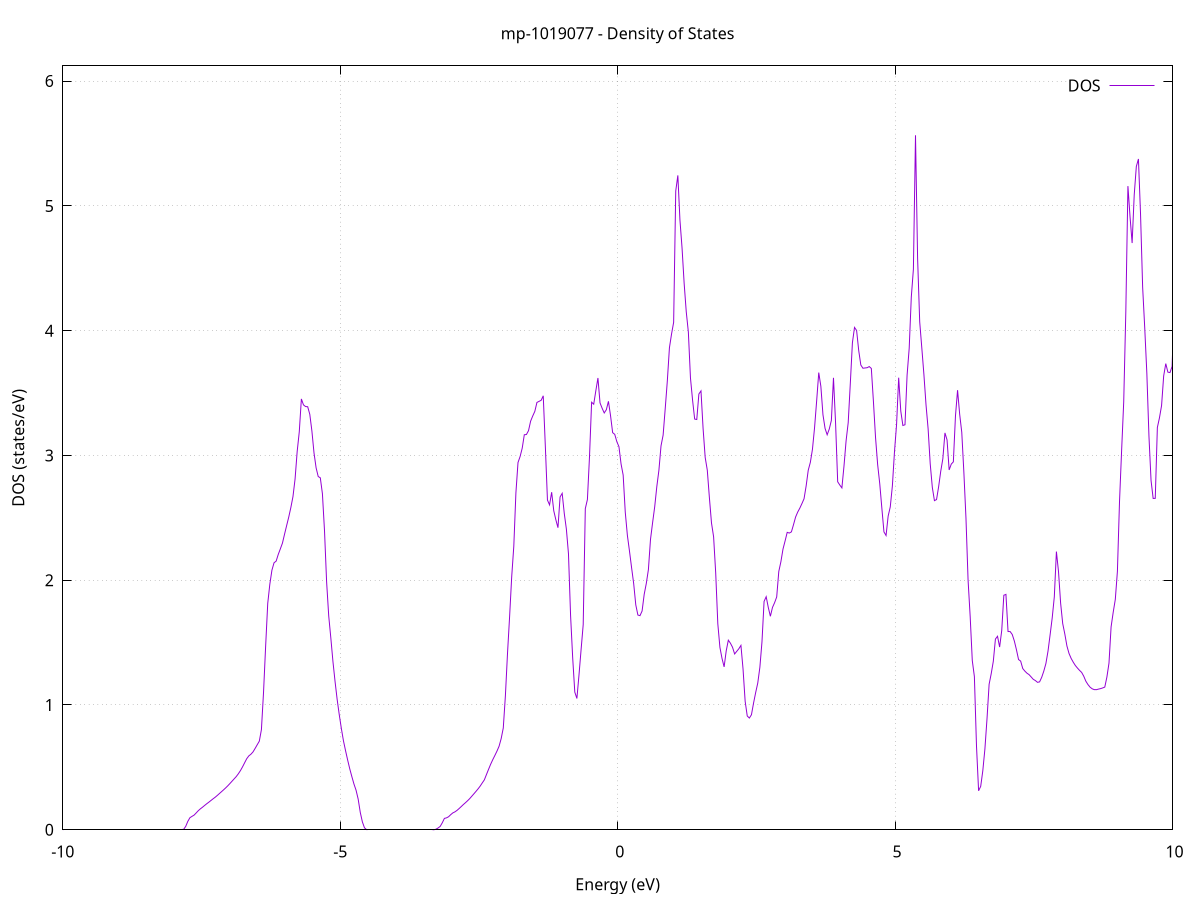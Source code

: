 set title 'mp-1019077 - Density of States'
set xlabel 'Energy (eV)'
set ylabel 'DOS (states/eV)'
set grid
set xrange [-10:10]
set yrange [0:6.122]
set xzeroaxis lt -1
set terminal png size 800,600
set output 'mp-1019077_dos_gnuplot.png'
plot '-' using 1:2 with lines title 'DOS'
-39.094000 0.000000
-39.056100 0.000000
-39.018200 0.000000
-38.980300 0.000000
-38.942400 0.000000
-38.904500 0.000000
-38.866600 0.000000
-38.828700 0.000000
-38.790800 0.000000
-38.752900 0.000000
-38.715000 0.000000
-38.677100 0.000000
-38.639200 0.000000
-38.601300 0.000000
-38.563400 0.000000
-38.525500 0.000000
-38.487500 0.000000
-38.449600 0.000000
-38.411700 0.000000
-38.373800 0.000000
-38.335900 0.000000
-38.298000 0.000000
-38.260100 0.000000
-38.222200 0.000000
-38.184300 0.000000
-38.146400 0.000000
-38.108500 0.000000
-38.070600 0.000000
-38.032700 0.000000
-37.994800 0.000000
-37.956900 0.000000
-37.919000 0.000000
-37.881100 0.000000
-37.843200 0.000000
-37.805300 0.000000
-37.767400 0.000000
-37.729500 0.000000
-37.691500 0.000000
-37.653600 0.000000
-37.615700 0.000000
-37.577800 0.000000
-37.539900 0.000000
-37.502000 0.000000
-37.464100 0.000000
-37.426200 0.000000
-37.388300 0.000000
-37.350400 0.000000
-37.312500 0.000000
-37.274600 0.000000
-37.236700 0.000000
-37.198800 0.000000
-37.160900 0.000000
-37.123000 0.000000
-37.085100 0.000000
-37.047200 0.000000
-37.009300 0.000000
-36.971400 0.000000
-36.933500 0.000000
-36.895500 0.000000
-36.857600 0.000000
-36.819700 0.000000
-36.781800 0.000000
-36.743900 0.000000
-36.706000 0.000000
-36.668100 0.000000
-36.630200 0.000000
-36.592300 0.000000
-36.554400 0.000000
-36.516500 0.000000
-36.478600 0.000000
-36.440700 0.000000
-36.402800 0.000000
-36.364900 0.000000
-36.327000 0.000000
-36.289100 0.000000
-36.251200 0.000000
-36.213300 0.000000
-36.175400 0.000000
-36.137500 0.000000
-36.099500 0.000000
-36.061600 0.000000
-36.023700 0.000000
-35.985800 0.000000
-35.947900 0.000000
-35.910000 0.000000
-35.872100 0.000000
-35.834200 0.000000
-35.796300 0.000000
-35.758400 0.000000
-35.720500 0.000000
-35.682600 0.000000
-35.644700 8.042700
-35.606800 29.827000
-35.568900 33.340700
-35.531000 3.746900
-35.493100 3.294200
-35.455200 2.877600
-35.417300 2.809200
-35.379400 2.739900
-35.341500 2.704600
-35.303600 2.756300
-35.265600 2.950700
-35.227700 2.951100
-35.189800 3.920100
-35.151900 13.705300
-35.114000 11.140100
-35.076100 11.642200
-35.038200 21.597300
-35.000300 23.753800
-34.962400 26.403700
-34.924500 123.213200
-34.886600 21.462200
-34.848700 0.000000
-34.810800 0.000000
-34.772900 0.000000
-34.735000 0.000000
-34.697100 0.000000
-34.659200 0.000000
-34.621300 0.000000
-34.583400 0.000000
-34.545500 0.000000
-34.507600 0.000000
-34.469600 0.000000
-34.431700 0.000000
-34.393800 0.000000
-34.355900 0.000000
-34.318000 0.000000
-34.280100 0.000000
-34.242200 0.000000
-34.204300 0.000000
-34.166400 0.000000
-34.128500 0.000000
-34.090600 0.000000
-34.052700 0.000000
-34.014800 0.000000
-33.976900 0.000000
-33.939000 0.000000
-33.901100 0.000000
-33.863200 0.000000
-33.825300 0.000000
-33.787400 0.000000
-33.749500 0.000000
-33.711600 0.000000
-33.673600 0.000000
-33.635700 0.000000
-33.597800 0.000000
-33.559900 0.000000
-33.522000 0.000000
-33.484100 0.000000
-33.446200 0.000000
-33.408300 0.000000
-33.370400 0.000000
-33.332500 0.000000
-33.294600 0.000000
-33.256700 0.000000
-33.218800 0.000000
-33.180900 0.000000
-33.143000 0.000000
-33.105100 0.000000
-33.067200 0.000000
-33.029300 0.000000
-32.991400 0.000000
-32.953500 0.000000
-32.915600 0.000000
-32.877600 0.000000
-32.839700 0.000000
-32.801800 0.000000
-32.763900 0.000000
-32.726000 0.000000
-32.688100 0.000000
-32.650200 0.000000
-32.612300 0.000000
-32.574400 0.000000
-32.536500 0.000000
-32.498600 0.000000
-32.460700 0.000000
-32.422800 0.000000
-32.384900 0.000000
-32.347000 0.000000
-32.309100 0.000000
-32.271200 0.000000
-32.233300 0.000000
-32.195400 0.000000
-32.157500 0.000000
-32.119600 0.000000
-32.081700 0.000000
-32.043700 0.000000
-32.005800 0.000000
-31.967900 0.000000
-31.930000 0.000000
-31.892100 0.000000
-31.854200 0.000000
-31.816300 0.000000
-31.778400 0.000000
-31.740500 0.000000
-31.702600 0.000000
-31.664700 0.000000
-31.626800 0.000000
-31.588900 0.000000
-31.551000 0.000000
-31.513100 0.000000
-31.475200 0.000000
-31.437300 0.000000
-31.399400 0.000000
-31.361500 0.000000
-31.323600 0.000000
-31.285700 0.000000
-31.247700 0.000000
-31.209800 0.000000
-31.171900 0.000000
-31.134000 0.000000
-31.096100 0.000000
-31.058200 0.000000
-31.020300 0.000000
-30.982400 0.000000
-30.944500 0.000000
-30.906600 0.000000
-30.868700 0.000000
-30.830800 0.000000
-30.792900 0.000000
-30.755000 0.000000
-30.717100 0.000000
-30.679200 0.000000
-30.641300 0.000000
-30.603400 0.000000
-30.565500 0.000000
-30.527600 0.000000
-30.489700 0.000000
-30.451700 0.000000
-30.413800 0.000000
-30.375900 0.000000
-30.338000 0.000000
-30.300100 0.000000
-30.262200 0.000000
-30.224300 0.000000
-30.186400 0.000000
-30.148500 0.000000
-30.110600 0.000000
-30.072700 0.000000
-30.034800 0.000000
-29.996900 0.000000
-29.959000 0.000000
-29.921100 0.000000
-29.883200 0.000000
-29.845300 0.000000
-29.807400 0.000000
-29.769500 0.000000
-29.731600 0.000000
-29.693700 0.000000
-29.655700 0.000000
-29.617800 0.000000
-29.579900 0.000000
-29.542000 0.000000
-29.504100 0.000000
-29.466200 0.000000
-29.428300 0.000000
-29.390400 0.000000
-29.352500 0.000000
-29.314600 0.000000
-29.276700 0.000000
-29.238800 0.000000
-29.200900 0.000000
-29.163000 0.000000
-29.125100 0.000000
-29.087200 0.000000
-29.049300 0.000000
-29.011400 0.000000
-28.973500 0.000000
-28.935600 0.000000
-28.897700 0.000000
-28.859800 0.000000
-28.821800 0.000000
-28.783900 0.000000
-28.746000 0.000000
-28.708100 0.000000
-28.670200 0.000000
-28.632300 0.000000
-28.594400 0.000000
-28.556500 0.000000
-28.518600 0.000000
-28.480700 0.000000
-28.442800 0.000000
-28.404900 0.000000
-28.367000 0.000000
-28.329100 0.000000
-28.291200 0.000000
-28.253300 0.000000
-28.215400 0.000000
-28.177500 0.000000
-28.139600 0.000000
-28.101700 0.000000
-28.063800 0.000000
-28.025800 0.000000
-27.987900 0.000000
-27.950000 0.000000
-27.912100 0.000000
-27.874200 0.000000
-27.836300 0.000000
-27.798400 0.000000
-27.760500 0.000000
-27.722600 0.000000
-27.684700 0.000000
-27.646800 0.000000
-27.608900 0.000000
-27.571000 0.000000
-27.533100 0.000000
-27.495200 0.000000
-27.457300 0.000000
-27.419400 0.000000
-27.381500 0.000000
-27.343600 0.000000
-27.305700 0.000000
-27.267800 0.000000
-27.229800 0.000000
-27.191900 0.000000
-27.154000 0.000000
-27.116100 0.000000
-27.078200 0.000000
-27.040300 0.000000
-27.002400 0.000000
-26.964500 0.000000
-26.926600 0.000000
-26.888700 0.000000
-26.850800 0.000000
-26.812900 0.000000
-26.775000 0.000000
-26.737100 0.000000
-26.699200 0.000000
-26.661300 0.000000
-26.623400 0.000000
-26.585500 0.000000
-26.547600 0.000000
-26.509700 0.000000
-26.471800 0.000000
-26.433800 0.000000
-26.395900 0.000000
-26.358000 0.000000
-26.320100 0.000000
-26.282200 0.000000
-26.244300 0.000000
-26.206400 0.000000
-26.168500 0.000000
-26.130600 0.000000
-26.092700 0.000000
-26.054800 0.000000
-26.016900 0.000000
-25.979000 0.000000
-25.941100 0.000000
-25.903200 0.000000
-25.865300 0.000000
-25.827400 0.000000
-25.789500 0.000000
-25.751600 0.000000
-25.713700 0.000000
-25.675800 0.000000
-25.637800 0.000000
-25.599900 0.000000
-25.562000 0.000000
-25.524100 0.000000
-25.486200 0.000000
-25.448300 0.000000
-25.410400 0.000000
-25.372500 0.000000
-25.334600 0.000000
-25.296700 0.000000
-25.258800 0.000000
-25.220900 0.000000
-25.183000 0.000000
-25.145100 0.000000
-25.107200 0.000000
-25.069300 0.000000
-25.031400 0.000000
-24.993500 0.000000
-24.955600 0.000000
-24.917700 0.000000
-24.879800 0.000000
-24.841900 0.000000
-24.803900 0.000000
-24.766000 0.000000
-24.728100 0.000000
-24.690200 0.000000
-24.652300 0.000000
-24.614400 0.000000
-24.576500 0.000000
-24.538600 0.000000
-24.500700 0.000000
-24.462800 0.000000
-24.424900 0.000000
-24.387000 0.000000
-24.349100 0.000000
-24.311200 0.000000
-24.273300 0.000000
-24.235400 0.000000
-24.197500 0.000000
-24.159600 0.000000
-24.121700 0.000000
-24.083800 0.000000
-24.045900 0.000000
-24.007900 0.000000
-23.970000 0.000000
-23.932100 0.000000
-23.894200 0.000000
-23.856300 0.000000
-23.818400 0.000000
-23.780500 0.000000
-23.742600 0.000000
-23.704700 0.000000
-23.666800 0.000000
-23.628900 0.000000
-23.591000 0.000000
-23.553100 0.000000
-23.515200 0.000000
-23.477300 0.000000
-23.439400 0.000000
-23.401500 0.000000
-23.363600 0.000000
-23.325700 0.000000
-23.287800 0.000000
-23.249900 0.000000
-23.211900 0.000000
-23.174000 0.000000
-23.136100 0.000000
-23.098200 0.000000
-23.060300 0.000000
-23.022400 0.000000
-22.984500 0.000000
-22.946600 0.000000
-22.908700 0.000000
-22.870800 0.000000
-22.832900 0.000000
-22.795000 0.000000
-22.757100 0.000000
-22.719200 0.000000
-22.681300 0.000000
-22.643400 0.000000
-22.605500 0.000000
-22.567600 0.000000
-22.529700 0.000000
-22.491800 0.000000
-22.453900 0.000000
-22.415900 0.000000
-22.378000 0.000000
-22.340100 0.000000
-22.302200 0.000000
-22.264300 0.000000
-22.226400 0.000000
-22.188500 0.000000
-22.150600 0.000000
-22.112700 0.000000
-22.074800 0.000000
-22.036900 0.000000
-21.999000 0.000000
-21.961100 0.000000
-21.923200 0.000000
-21.885300 0.000000
-21.847400 0.000000
-21.809500 0.000000
-21.771600 0.000000
-21.733700 0.000000
-21.695800 0.000000
-21.657900 0.000000
-21.620000 0.000000
-21.582000 0.000000
-21.544100 0.000000
-21.506200 0.000000
-21.468300 0.000000
-21.430400 0.000000
-21.392500 0.000000
-21.354600 0.000000
-21.316700 0.000000
-21.278800 0.000000
-21.240900 0.000000
-21.203000 0.000000
-21.165100 0.000000
-21.127200 0.000000
-21.089300 0.000000
-21.051400 0.000000
-21.013500 0.000000
-20.975600 0.000000
-20.937700 0.000000
-20.899800 0.000000
-20.861900 0.000000
-20.824000 0.000000
-20.786000 0.000000
-20.748100 0.000000
-20.710200 0.000000
-20.672300 0.000000
-20.634400 0.000000
-20.596500 0.000000
-20.558600 0.000000
-20.520700 0.000000
-20.482800 0.000000
-20.444900 0.000000
-20.407000 0.000000
-20.369100 0.000000
-20.331200 0.000000
-20.293300 0.000000
-20.255400 0.000000
-20.217500 0.000000
-20.179600 0.000000
-20.141700 0.000000
-20.103800 0.000000
-20.065900 0.000000
-20.028000 0.000000
-19.990000 0.000000
-19.952100 0.000000
-19.914200 0.000000
-19.876300 0.000000
-19.838400 0.000000
-19.800500 0.000000
-19.762600 0.000000
-19.724700 0.000000
-19.686800 0.000000
-19.648900 0.000000
-19.611000 0.000000
-19.573100 0.000000
-19.535200 0.000000
-19.497300 0.000000
-19.459400 0.000000
-19.421500 0.000000
-19.383600 0.000000
-19.345700 0.000000
-19.307800 0.000000
-19.269900 0.000000
-19.232000 0.000000
-19.194000 0.000000
-19.156100 0.000000
-19.118200 0.000000
-19.080300 0.000000
-19.042400 0.000000
-19.004500 0.000000
-18.966600 0.000000
-18.928700 0.000000
-18.890800 0.000000
-18.852900 0.000000
-18.815000 0.000000
-18.777100 0.000000
-18.739200 0.000000
-18.701300 0.000000
-18.663400 0.000000
-18.625500 0.000000
-18.587600 0.000000
-18.549700 0.000000
-18.511800 0.000000
-18.473900 0.000000
-18.436000 0.000000
-18.398100 0.000000
-18.360100 0.000000
-18.322200 0.000000
-18.284300 0.000000
-18.246400 0.000000
-18.208500 0.000000
-18.170600 0.000000
-18.132700 0.000000
-18.094800 0.000000
-18.056900 0.000000
-18.019000 0.000000
-17.981100 0.000000
-17.943200 0.000000
-17.905300 0.000000
-17.867400 0.000000
-17.829500 0.000000
-17.791600 0.000000
-17.753700 0.000000
-17.715800 0.000000
-17.677900 0.000000
-17.640000 0.000000
-17.602100 0.000000
-17.564100 0.000000
-17.526200 0.000000
-17.488300 0.000000
-17.450400 0.000000
-17.412500 0.000000
-17.374600 0.000000
-17.336700 0.000000
-17.298800 0.000000
-17.260900 0.000000
-17.223000 0.000000
-17.185100 0.000000
-17.147200 0.000000
-17.109300 0.000000
-17.071400 0.000000
-17.033500 0.000000
-16.995600 0.000000
-16.957700 0.000000
-16.919800 0.000000
-16.881900 0.000000
-16.844000 0.000000
-16.806100 0.000000
-16.768100 0.000000
-16.730200 0.000000
-16.692300 0.000000
-16.654400 0.000000
-16.616500 0.000000
-16.578600 0.000000
-16.540700 0.000000
-16.502800 0.000000
-16.464900 0.000000
-16.427000 0.000000
-16.389100 0.000000
-16.351200 0.000000
-16.313300 0.000000
-16.275400 0.000000
-16.237500 0.000000
-16.199600 0.000000
-16.161700 0.000000
-16.123800 0.000000
-16.085900 0.000000
-16.048000 0.000000
-16.010100 0.000000
-15.972100 0.000000
-15.934200 0.000000
-15.896300 0.000000
-15.858400 0.000000
-15.820500 0.000000
-15.782600 0.000000
-15.744700 0.000000
-15.706800 0.000000
-15.668900 0.000000
-15.631000 0.000000
-15.593100 0.000000
-15.555200 0.000000
-15.517300 0.000000
-15.479400 0.000000
-15.441500 0.000000
-15.403600 0.000000
-15.365700 0.000000
-15.327800 0.000000
-15.289900 0.000000
-15.252000 0.000000
-15.214100 0.000000
-15.176100 0.000000
-15.138200 0.000000
-15.100300 0.000000
-15.062400 0.000000
-15.024500 0.000000
-14.986600 0.000000
-14.948700 0.000000
-14.910800 0.000000
-14.872900 0.000000
-14.835000 0.000000
-14.797100 0.000000
-14.759200 0.000000
-14.721300 0.000000
-14.683400 0.000000
-14.645500 0.000000
-14.607600 0.000000
-14.569700 0.000000
-14.531800 0.000000
-14.493900 0.000000
-14.456000 0.000000
-14.418100 0.000000
-14.380200 0.000000
-14.342200 0.000000
-14.304300 0.000000
-14.266400 0.000000
-14.228500 0.000000
-14.190600 0.000000
-14.152700 0.000000
-14.114800 0.000000
-14.076900 0.000000
-14.039000 0.000000
-14.001100 0.000000
-13.963200 0.000000
-13.925300 0.000000
-13.887400 0.000000
-13.849500 0.000000
-13.811600 0.000000
-13.773700 0.000000
-13.735800 0.000000
-13.697900 0.000000
-13.660000 0.000000
-13.622100 0.000000
-13.584200 0.000000
-13.546200 0.000000
-13.508300 0.000000
-13.470400 0.000000
-13.432500 0.000000
-13.394600 0.000000
-13.356700 0.000000
-13.318800 0.000000
-13.280900 0.007200
-13.243000 0.191000
-13.205100 0.249800
-13.167200 0.343200
-13.129300 0.411500
-13.091400 0.471500
-13.053500 0.537300
-13.015600 0.608800
-12.977700 0.679300
-12.939800 0.747600
-12.901900 0.820900
-12.864000 0.905200
-12.826100 0.996600
-12.788200 1.095700
-12.750200 1.214500
-12.712300 1.355300
-12.674400 1.526900
-12.636500 1.615500
-12.598600 1.754800
-12.560700 2.025700
-12.522800 2.443200
-12.484900 2.854600
-12.447000 3.701300
-12.409100 3.816500
-12.371200 3.960400
-12.333300 5.057100
-12.295400 5.858700
-12.257500 6.739100
-12.219600 6.632100
-12.181700 6.565300
-12.143800 6.449800
-12.105900 6.288100
-12.068000 6.479500
-12.030100 6.274000
-11.992200 6.314300
-11.954200 3.743700
-11.916300 2.477500
-11.878400 1.445100
-11.840500 0.427200
-11.802600 0.000000
-11.764700 0.000000
-11.726800 0.000000
-11.688900 0.000000
-11.651000 0.000000
-11.613100 0.000000
-11.575200 0.000000
-11.537300 0.000000
-11.499400 0.000000
-11.461500 0.000000
-11.423600 0.000000
-11.385700 0.000000
-11.347800 0.000000
-11.309900 0.000000
-11.272000 0.000000
-11.234100 0.000000
-11.196200 0.000000
-11.158300 0.000000
-11.120300 0.000000
-11.082400 0.000000
-11.044500 0.000000
-11.006600 0.000000
-10.968700 0.000000
-10.930800 0.000000
-10.892900 0.000000
-10.855000 0.000000
-10.817100 0.000000
-10.779200 0.000000
-10.741300 0.000000
-10.703400 0.000000
-10.665500 0.000000
-10.627600 0.000000
-10.589700 0.000000
-10.551800 0.000000
-10.513900 0.000000
-10.476000 0.000000
-10.438100 0.000000
-10.400200 0.000000
-10.362300 0.000000
-10.324300 0.000000
-10.286400 0.000000
-10.248500 0.000000
-10.210600 0.000000
-10.172700 0.000000
-10.134800 0.000000
-10.096900 0.000000
-10.059000 0.000000
-10.021100 0.000000
-9.983200 0.000000
-9.945300 0.000000
-9.907400 0.000000
-9.869500 0.000000
-9.831600 0.000000
-9.793700 0.000000
-9.755800 0.000000
-9.717900 0.000000
-9.680000 0.000000
-9.642100 0.000000
-9.604200 0.000000
-9.566300 0.000000
-9.528300 0.000000
-9.490400 0.000000
-9.452500 0.000000
-9.414600 0.000000
-9.376700 0.000000
-9.338800 0.000000
-9.300900 0.000000
-9.263000 0.000000
-9.225100 0.000000
-9.187200 0.000000
-9.149300 0.000000
-9.111400 0.000000
-9.073500 0.000000
-9.035600 0.000000
-8.997700 0.000000
-8.959800 0.000000
-8.921900 0.000000
-8.884000 0.000000
-8.846100 0.000000
-8.808200 0.000000
-8.770300 0.000000
-8.732300 0.000000
-8.694400 0.000000
-8.656500 0.000000
-8.618600 0.000000
-8.580700 0.000000
-8.542800 0.000000
-8.504900 0.000000
-8.467000 0.000000
-8.429100 0.000000
-8.391200 0.000000
-8.353300 0.000000
-8.315400 0.000000
-8.277500 0.000000
-8.239600 0.000000
-8.201700 0.000000
-8.163800 0.000000
-8.125900 0.000000
-8.088000 0.000000
-8.050100 0.000000
-8.012200 0.000000
-7.974300 0.000000
-7.936400 0.000000
-7.898400 0.000000
-7.860500 0.000000
-7.822600 0.003100
-7.784700 0.026900
-7.746800 0.067300
-7.708900 0.096700
-7.671000 0.107600
-7.633100 0.117700
-7.595200 0.135200
-7.557300 0.153300
-7.519400 0.168100
-7.481500 0.181000
-7.443600 0.195000
-7.405700 0.208600
-7.367800 0.221200
-7.329900 0.234600
-7.292000 0.248000
-7.254100 0.260500
-7.216200 0.274900
-7.178300 0.290000
-7.140400 0.304900
-7.102400 0.320000
-7.064500 0.335600
-7.026600 0.352300
-6.988700 0.370200
-6.950800 0.388800
-6.912900 0.407300
-6.875000 0.425800
-6.837100 0.448100
-6.799200 0.473600
-6.761300 0.503400
-6.723400 0.536500
-6.685500 0.569200
-6.647600 0.592000
-6.609700 0.605300
-6.571800 0.623900
-6.533900 0.651900
-6.496000 0.681300
-6.458100 0.710300
-6.420200 0.802600
-6.382300 1.099800
-6.344400 1.469000
-6.306400 1.813900
-6.268500 1.968400
-6.230600 2.081000
-6.192700 2.139800
-6.154800 2.153000
-6.116900 2.206500
-6.079000 2.251500
-6.041100 2.297400
-6.003200 2.369200
-5.965300 2.438500
-5.927400 2.506800
-5.889500 2.582900
-5.851600 2.670100
-5.813700 2.811200
-5.775800 3.031300
-5.737900 3.189500
-5.700000 3.452900
-5.662100 3.405100
-5.624200 3.391700
-5.586300 3.390400
-5.548400 3.329800
-5.510400 3.195700
-5.472500 3.020500
-5.434600 2.900800
-5.396700 2.831100
-5.358800 2.820600
-5.320900 2.693300
-5.283000 2.395100
-5.245100 1.986000
-5.207200 1.713600
-5.169300 1.537200
-5.131400 1.349400
-5.093500 1.189800
-5.055600 1.045700
-5.017700 0.923300
-4.979800 0.812700
-4.941900 0.713400
-4.904000 0.633900
-4.866100 0.559200
-4.828200 0.488700
-4.790300 0.426000
-4.752400 0.366700
-4.714400 0.316800
-4.676500 0.246000
-4.638600 0.139300
-4.600700 0.063300
-4.562800 0.015800
-4.524900 0.001300
-4.487000 0.000000
-4.449100 0.000000
-4.411200 0.000000
-4.373300 0.000000
-4.335400 0.000000
-4.297500 0.000000
-4.259600 0.000000
-4.221700 0.000000
-4.183800 0.000000
-4.145900 0.000000
-4.108000 0.000000
-4.070100 0.000000
-4.032200 0.000000
-3.994300 0.000000
-3.956400 0.000000
-3.918500 0.000000
-3.880500 0.000000
-3.842600 0.000000
-3.804700 0.000000
-3.766800 0.000000
-3.728900 0.000000
-3.691000 0.000000
-3.653100 0.000000
-3.615200 0.000000
-3.577300 0.000000
-3.539400 0.000000
-3.501500 0.000000
-3.463600 0.000000
-3.425700 0.000000
-3.387800 0.000000
-3.349900 0.000000
-3.312000 0.000100
-3.274100 0.004600
-3.236200 0.014500
-3.198300 0.027100
-3.160400 0.056100
-3.122500 0.091200
-3.084500 0.095500
-3.046600 0.104600
-3.008700 0.121000
-2.970800 0.135100
-2.932900 0.143500
-2.895000 0.155400
-2.857100 0.170200
-2.819200 0.185900
-2.781300 0.202000
-2.743400 0.216800
-2.705500 0.232300
-2.667600 0.249000
-2.629700 0.268400
-2.591800 0.287700
-2.553900 0.307400
-2.516000 0.327600
-2.478100 0.349700
-2.440200 0.375300
-2.402300 0.400100
-2.364400 0.442500
-2.326500 0.484500
-2.288500 0.525300
-2.250600 0.561900
-2.212700 0.595600
-2.174800 0.630600
-2.136900 0.669500
-2.099000 0.730900
-2.061100 0.815800
-2.023200 1.073000
-1.985300 1.411400
-1.947400 1.706700
-1.909500 2.027300
-1.871600 2.272000
-1.833700 2.699600
-1.795800 2.943200
-1.757900 2.991500
-1.720000 3.058200
-1.682100 3.166000
-1.644200 3.167600
-1.606300 3.198700
-1.568400 3.274800
-1.530500 3.316000
-1.492500 3.353400
-1.454600 3.424800
-1.416700 3.433200
-1.378800 3.441900
-1.340900 3.477900
-1.303000 3.071400
-1.265100 2.642200
-1.227200 2.603700
-1.189300 2.705500
-1.151400 2.556800
-1.113500 2.484100
-1.075600 2.420800
-1.037700 2.667000
-0.999800 2.696300
-0.961900 2.535300
-0.924000 2.409600
-0.886100 2.211300
-0.848200 1.717200
-0.810300 1.377800
-0.772400 1.103500
-0.734500 1.052200
-0.696600 1.240600
-0.658600 1.445100
-0.620700 1.644100
-0.582800 2.573600
-0.544900 2.646800
-0.507000 2.992200
-0.469100 3.426400
-0.431200 3.410700
-0.393300 3.517800
-0.355400 3.620700
-0.317500 3.421000
-0.279600 3.378200
-0.241700 3.340500
-0.203800 3.366400
-0.165900 3.433800
-0.128000 3.318800
-0.090100 3.182700
-0.052200 3.168900
-0.014300 3.109900
0.023600 3.070100
0.061500 2.932100
0.099400 2.842700
0.137400 2.544900
0.175300 2.360000
0.213200 2.234100
0.251100 2.101200
0.289000 1.972700
0.326900 1.802200
0.364800 1.721000
0.402700 1.715900
0.440600 1.753200
0.478500 1.886500
0.516400 1.974000
0.554300 2.085200
0.592200 2.327700
0.630100 2.461800
0.668000 2.588600
0.705900 2.750300
0.743800 2.881600
0.781700 3.076700
0.819600 3.162900
0.857500 3.375200
0.895400 3.597100
0.933400 3.862800
0.971300 3.972800
1.009200 4.066700
1.047100 5.119400
1.085000 5.244300
1.122900 4.886000
1.160800 4.661900
1.198700 4.377700
1.236600 4.151100
1.274500 3.988200
1.312400 3.621200
1.350300 3.443400
1.388200 3.291500
1.426100 3.288000
1.464000 3.492400
1.501900 3.517300
1.539800 3.216800
1.577700 2.984200
1.615600 2.882200
1.653500 2.661900
1.691400 2.458900
1.729400 2.348100
1.767300 2.058300
1.805200 1.651600
1.843100 1.462100
1.881000 1.373300
1.918900 1.305300
1.956800 1.434000
1.994700 1.519300
2.032600 1.495200
2.070500 1.462800
2.108400 1.409000
2.146300 1.429900
2.184200 1.450700
2.222100 1.477700
2.260000 1.288300
2.297900 1.030100
2.335800 0.912000
2.373700 0.895400
2.411600 0.922000
2.449500 1.015400
2.487400 1.099200
2.525300 1.176200
2.563300 1.302400
2.601200 1.505600
2.639100 1.830000
2.677000 1.867900
2.714900 1.781900
2.752800 1.711100
2.790700 1.782000
2.828600 1.819800
2.866500 1.865700
2.904400 2.070400
2.942300 2.148300
2.980200 2.249900
3.018100 2.315200
3.056000 2.383600
3.093900 2.378000
3.131800 2.387500
3.169700 2.445400
3.207600 2.506800
3.245500 2.546300
3.283400 2.577700
3.321300 2.614100
3.359300 2.652700
3.397200 2.755300
3.435100 2.881500
3.473000 2.944700
3.510900 3.049000
3.548800 3.222100
3.586700 3.437000
3.624600 3.664000
3.662500 3.554000
3.700400 3.325900
3.738300 3.216500
3.776200 3.165600
3.814100 3.211700
3.852000 3.280900
3.889900 3.622200
3.927800 3.258900
3.965700 2.789000
4.003600 2.763000
4.041500 2.739800
4.079400 2.914700
4.117300 3.117200
4.155300 3.262900
4.193200 3.576000
4.231100 3.902600
4.269000 4.026000
4.306900 4.001200
4.344800 3.840600
4.382700 3.724700
4.420600 3.698900
4.458500 3.701000
4.496400 3.703100
4.534300 3.712200
4.572200 3.697200
4.610100 3.431000
4.648000 3.143400
4.685900 2.927200
4.723800 2.773600
4.761700 2.578000
4.799600 2.387100
4.837500 2.358300
4.875400 2.514100
4.913300 2.587400
4.951300 2.754900
4.989200 3.027700
5.027100 3.248600
5.065000 3.623000
5.102900 3.355400
5.140800 3.240000
5.178700 3.245800
5.216600 3.643300
5.254500 3.858600
5.292400 4.268800
5.330300 4.492000
5.368200 5.565600
5.406100 4.578700
5.444000 4.070800
5.481900 3.861600
5.519800 3.648000
5.557700 3.405400
5.595600 3.213400
5.633500 2.932500
5.671400 2.743700
5.709300 2.637700
5.747300 2.646400
5.785200 2.749700
5.823100 2.873100
5.861000 2.973600
5.898900 3.180700
5.936800 3.124400
5.974700 2.883800
6.012600 2.930400
6.050500 2.948700
6.088400 3.315900
6.126300 3.523000
6.164200 3.330500
6.202100 3.184800
6.240000 2.863500
6.277900 2.495700
6.315800 2.000600
6.353700 1.708400
6.391600 1.356300
6.429500 1.227500
6.467400 0.672100
6.505300 0.312500
6.543200 0.347800
6.581200 0.472700
6.619100 0.647600
6.657000 0.890100
6.694900 1.166000
6.732800 1.251200
6.770700 1.350600
6.808600 1.528400
6.846500 1.550800
6.884400 1.464300
6.922300 1.597300
6.960200 1.879600
6.998100 1.886500
7.036000 1.588800
7.073900 1.588500
7.111800 1.565000
7.149700 1.512600
7.187600 1.442700
7.225500 1.364200
7.263400 1.351800
7.301300 1.292100
7.339200 1.271600
7.377200 1.254800
7.415100 1.243300
7.453000 1.224700
7.490900 1.205700
7.528800 1.195800
7.566700 1.181700
7.604600 1.185300
7.642500 1.221600
7.680400 1.271200
7.718300 1.332100
7.756200 1.431100
7.794100 1.562300
7.832000 1.697700
7.869900 1.866300
7.907800 2.229600
7.945700 2.068300
7.983600 1.816900
8.021500 1.652300
8.059400 1.568800
8.097300 1.472800
8.135200 1.412800
8.173200 1.373500
8.211100 1.343200
8.249000 1.316600
8.286900 1.296100
8.324800 1.277400
8.362700 1.261100
8.400600 1.230600
8.438500 1.190600
8.476400 1.163700
8.514300 1.142900
8.552200 1.129900
8.590100 1.123100
8.628000 1.122800
8.665900 1.127400
8.703800 1.131200
8.741700 1.136800
8.779600 1.143400
8.817500 1.223700
8.855400 1.335500
8.893300 1.625900
8.931200 1.742500
8.969200 1.846000
9.007100 2.070800
9.045000 2.629000
9.082900 3.039000
9.120800 3.429100
9.158700 4.151600
9.196600 5.158600
9.234500 4.914800
9.272400 4.702200
9.310300 5.088700
9.348200 5.315800
9.386100 5.375900
9.424000 4.934900
9.461900 4.348300
9.499800 4.021200
9.537700 3.657600
9.575600 3.155400
9.613500 2.798600
9.651400 2.655500
9.689300 2.656100
9.727200 3.224000
9.765100 3.301700
9.803100 3.399700
9.841000 3.637400
9.878900 3.735900
9.916800 3.667400
9.954700 3.664000
9.992600 3.713000
10.030500 4.194700
10.068400 3.731800
10.106300 2.882600
10.144200 2.559700
10.182100 2.339500
10.220000 1.777400
10.257900 1.490200
10.295800 1.305800
10.333700 1.233300
10.371600 1.087900
10.409500 0.900500
10.447400 0.754400
10.485300 0.712900
10.523200 0.728000
10.561100 0.789000
10.599100 0.883600
10.637000 1.034400
10.674900 1.385500
10.712800 1.657700
10.750700 1.951400
10.788600 2.129300
10.826500 2.304500
10.864400 2.528600
10.902300 2.755600
10.940200 2.671300
10.978100 2.691200
11.016000 2.642800
11.053900 2.665000
11.091800 2.691800
11.129700 2.770000
11.167600 2.880400
11.205500 2.932300
11.243400 2.919200
11.281300 2.884000
11.319200 2.841000
11.357100 2.814500
11.395100 2.826500
11.433000 2.825600
11.470900 2.832100
11.508800 2.875600
11.546700 2.975800
11.584600 3.090100
11.622500 3.136400
11.660400 3.211700
11.698300 3.429200
11.736200 3.477700
11.774100 3.448900
11.812000 3.469500
11.849900 3.470000
11.887800 3.413600
11.925700 3.270500
11.963600 3.111800
12.001500 3.015400
12.039400 2.924700
12.077300 2.875800
12.115200 2.829700
12.153100 2.779000
12.191100 2.746200
12.229000 2.733700
12.266900 2.771900
12.304800 2.870900
12.342700 2.914600
12.380600 2.877700
12.418500 2.831900
12.456400 2.835300
12.494300 2.891000
12.532200 2.992400
12.570100 2.980700
12.608000 2.898900
12.645900 2.825500
12.683800 2.776900
12.721700 2.763500
12.759600 2.754300
12.797500 2.740200
12.835400 2.744600
12.873300 2.763800
12.911200 2.631500
12.949100 2.508700
12.987000 2.537600
13.025000 2.569700
13.062900 2.447900
13.100800 2.371000
13.138700 2.187300
13.176600 2.000500
13.214500 2.036600
13.252400 2.067500
13.290300 2.119000
13.328200 2.136800
13.366100 2.154900
13.404000 2.054700
13.441900 1.738600
13.479800 1.572000
13.517700 1.355200
13.555600 1.236300
13.593500 1.089500
13.631400 0.979300
13.669300 0.947600
13.707200 0.958100
13.745100 1.007500
13.783000 0.959400
13.821000 0.933400
13.858900 0.926900
13.896800 0.906500
13.934700 0.865900
13.972600 0.837700
14.010500 0.776400
14.048400 0.726500
14.086300 0.700300
14.124200 0.697000
14.162100 0.697800
14.200000 0.728400
14.237900 0.806400
14.275800 1.050200
14.313700 1.054000
14.351600 1.142700
14.389500 1.160500
14.427400 1.178200
14.465300 1.208600
14.503200 1.233600
14.541100 1.255700
14.579000 1.279100
14.617000 1.309000
14.654900 1.301600
14.692800 1.257600
14.730700 1.231600
14.768600 1.188600
14.806500 1.158300
14.844400 1.144900
14.882300 1.142200
14.920200 1.143600
14.958100 1.143700
14.996000 1.163000
15.033900 1.208400
15.071800 1.240300
15.109700 1.304100
15.147600 1.349100
15.185500 1.475000
15.223400 1.498300
15.261300 1.432300
15.299200 1.391000
15.337100 1.415300
15.375000 1.416600
15.413000 1.399500
15.450900 1.368700
15.488800 1.384200
15.526700 1.379200
15.564600 1.314100
15.602500 1.243700
15.640400 1.198800
15.678300 1.167700
15.716200 1.163300
15.754100 1.159500
15.792000 1.179800
15.829900 1.186800
15.867800 1.202800
15.905700 1.259300
15.943600 1.305400
15.981500 1.462200
16.019400 1.582700
16.057300 1.697000
16.095200 1.731100
16.133100 1.776600
16.171000 1.814600
16.209000 1.825900
16.246900 1.877000
16.284800 1.885500
16.322700 1.872300
16.360600 1.858500
16.398500 1.819200
16.436400 1.774900
16.474300 1.770800
16.512200 1.751800
16.550100 1.725100
16.588000 1.726800
16.625900 1.734700
16.663800 1.750700
16.701700 1.726900
16.739600 1.753300
16.777500 1.799900
16.815400 1.792800
16.853300 1.762100
16.891200 1.743400
16.929100 1.780200
16.967000 1.797900
17.004900 1.835700
17.042900 2.036500
17.080800 2.019500
17.118700 1.969100
17.156600 1.940500
17.194500 1.948400
17.232400 2.013800
17.270300 2.128600
17.308200 2.305100
17.346100 2.437300
17.384000 2.491300
17.421900 2.546500
17.459800 2.583100
17.497700 2.553700
17.535600 2.455500
17.573500 2.352100
17.611400 2.219000
17.649300 2.170900
17.687200 2.194800
17.725100 2.243600
17.763000 2.340200
17.800900 2.430600
17.838900 2.634400
17.876800 3.102400
17.914700 3.721600
17.952600 3.835200
17.990500 3.674400
18.028400 3.367000
18.066300 2.987400
18.104200 2.773500
18.142100 2.496100
18.180000 2.300300
18.217900 2.170800
18.255800 2.109000
18.293700 2.056100
18.331600 1.867500
18.369500 1.667200
18.407400 1.570400
18.445300 1.518100
18.483200 1.460300
18.521100 1.413500
18.559000 1.366200
18.596900 1.377300
18.634900 1.433800
18.672800 1.504200
18.710700 1.623700
18.748600 1.962300
18.786500 2.281900
18.824400 2.375200
18.862300 2.376600
18.900200 2.307100
18.938100 2.319200
18.976000 2.310000
19.013900 2.255600
19.051800 2.299500
19.089700 2.486300
19.127600 2.953100
19.165500 2.934000
19.203400 2.925300
19.241300 2.632200
19.279200 2.575900
19.317100 2.536400
19.355000 2.509500
19.392900 2.510400
19.430900 2.564600
19.468800 2.715000
19.506700 3.047100
19.544600 3.277800
19.582500 3.365800
19.620400 3.344200
19.658300 3.248800
19.696200 3.038300
19.734100 2.679800
19.772000 2.344800
19.809900 2.295800
19.847800 2.404000
19.885700 2.378500
19.923600 2.343900
19.961500 2.443000
19.999400 2.687500
20.037300 2.798500
20.075200 2.641100
20.113100 2.531400
20.151000 2.489200
20.188900 2.326000
20.226800 2.335000
20.264800 2.275200
20.302700 2.270400
20.340600 2.208000
20.378500 2.161500
20.416400 2.162200
20.454300 2.104400
20.492200 2.092000
20.530100 2.085600
20.568000 2.093400
20.605900 2.087800
20.643800 2.054000
20.681700 2.066600
20.719600 2.090000
20.757500 2.008300
20.795400 2.013300
20.833300 2.038900
20.871200 2.170200
20.909100 2.207000
20.947000 2.194600
20.984900 2.203800
21.022800 2.191600
21.060800 2.213400
21.098700 2.188600
21.136600 2.138300
21.174500 2.164500
21.212400 2.128600
21.250300 2.091200
21.288200 2.036700
21.326100 1.960900
21.364000 1.896300
21.401900 1.887400
21.439800 2.090300
21.477700 2.264100
21.515600 2.382500
21.553500 2.576700
21.591400 2.608800
21.629300 2.302000
21.667200 1.953400
21.705100 1.586300
21.743000 1.363300
21.780900 1.172200
21.818800 0.980700
21.856800 0.829000
21.894700 0.796700
21.932600 0.824900
21.970500 0.959100
22.008400 1.178600
22.046300 1.524600
22.084200 1.744000
22.122100 1.846600
22.160000 1.934900
22.197900 1.952600
22.235800 2.040600
22.273700 2.145000
22.311600 2.350000
22.349500 2.477600
22.387400 2.669000
22.425300 2.566300
22.463200 2.529500
22.501100 2.542800
22.539000 2.452900
22.576900 2.256300
22.614800 2.095400
22.652800 2.008100
22.690700 1.953100
22.728600 1.928100
22.766500 1.956400
22.804400 1.986800
22.842300 1.996100
22.880200 1.854900
22.918100 1.734600
22.956000 1.636600
22.993900 1.576300
23.031800 1.514900
23.069700 1.442400
23.107600 1.459900
23.145500 1.518000
23.183400 1.576000
23.221300 1.651800
23.259200 1.675400
23.297100 1.595500
23.335000 1.551900
23.372900 1.551000
23.410800 1.540500
23.448700 1.522300
23.486700 1.473900
23.524600 1.481300
23.562500 1.504700
23.600400 1.488800
23.638300 1.452400
23.676200 1.426900
23.714100 1.433600
23.752000 1.441500
23.789900 1.469300
23.827800 1.514100
23.865700 1.534800
23.903600 1.566100
23.941500 1.648400
23.979400 1.692600
24.017300 1.724300
24.055200 1.807700
24.093100 1.876900
24.131000 1.972400
24.168900 2.106500
24.206800 2.189600
24.244700 2.220000
24.282700 2.246400
24.320600 2.345500
24.358500 2.476100
24.396400 2.552400
24.434300 2.557100
24.472200 2.516700
24.510100 2.453600
24.548000 2.415100
24.585900 2.376200
24.623800 2.370100
24.661700 2.368400
24.699600 2.383800
24.737500 2.399400
24.775400 2.382400
24.813300 2.318400
24.851200 2.267300
24.889100 2.167500
24.927000 2.102500
24.964900 2.034900
25.002800 2.016700
25.040700 1.953600
25.078700 1.914600
25.116600 1.905700
25.154500 1.874400
25.192400 1.856200
25.230300 1.879800
25.268200 1.882800
25.306100 1.887300
25.344000 1.897700
25.381900 1.926200
25.419800 1.997700
25.457700 1.958500
25.495600 1.874700
25.533500 1.809700
25.571400 1.781300
25.609300 1.752600
25.647200 1.723000
25.685100 1.781200
25.723000 1.807400
25.760900 1.819800
25.798800 1.796000
25.836700 1.693700
25.874700 1.593300
25.912600 1.524300
25.950500 1.454800
25.988400 1.359100
26.026300 1.236500
26.064200 1.092400
26.102100 1.054200
26.140000 1.094800
26.177900 0.950900
26.215800 0.967100
26.253700 1.017600
26.291600 1.053000
26.329500 1.076500
26.367400 1.094800
26.405300 1.097500
26.443200 1.108200
26.481100 1.159300
26.519000 1.212800
26.556900 1.234400
26.594800 1.265600
26.632700 1.309800
26.670700 1.358200
26.708600 1.418100
26.746500 1.494800
26.784400 1.565100
26.822300 1.641300
26.860200 1.705800
26.898100 1.775700
26.936000 1.855500
26.973900 1.898400
27.011800 1.935700
27.049700 1.933800
27.087600 1.926500
27.125500 1.977700
27.163400 1.995500
27.201300 2.015500
27.239200 2.037500
27.277100 2.085300
27.315000 2.086600
27.352900 2.157900
27.390800 2.237400
27.428700 2.361300
27.466600 2.351700
27.504600 2.227700
27.542500 2.154000
27.580400 2.040700
27.618300 1.966200
27.656200 1.956400
27.694100 1.976000
27.732000 2.022900
27.769900 2.116800
27.807800 2.097200
27.845700 2.052600
27.883600 2.074800
27.921500 2.179000
27.959400 2.203200
27.997300 2.209000
28.035200 2.216300
28.073100 2.230600
28.111000 2.296000
28.148900 2.410400
28.186800 2.354900
28.224700 2.311600
28.262600 2.340000
28.300600 2.316000
28.338500 2.420800
28.376400 2.456800
28.414300 2.498900
28.452200 2.597300
28.490100 2.749700
28.528000 2.692700
28.565900 2.682700
28.603800 2.696000
28.641700 2.682300
28.679600 2.702700
28.717500 2.806400
28.755400 2.894700
28.793300 2.882400
28.831200 2.853000
28.869100 2.766100
28.907000 2.714800
28.944900 2.657400
28.982800 2.604100
29.020700 2.579300
29.058600 2.543800
29.096600 2.571300
29.134500 2.577800
29.172400 2.550200
29.210300 2.529000
29.248200 2.502900
29.286100 2.411300
29.324000 2.309900
29.361900 2.184000
29.399800 2.066000
29.437700 1.987400
29.475600 1.908700
29.513500 1.869700
29.551400 1.851100
29.589300 1.865500
29.627200 1.915000
29.665100 1.947900
29.703000 1.938200
29.740900 1.883000
29.778800 1.850400
29.816700 1.860800
29.854600 1.822400
29.892600 1.781600
29.930500 1.740700
29.968400 1.719500
30.006300 1.747600
30.044200 1.621800
30.082100 1.531200
30.120000 1.454800
30.157900 1.382200
30.195800 1.362900
30.233700 1.370000
30.271600 1.393700
30.309500 1.430000
30.347400 1.456100
30.385300 1.498800
30.423200 1.534900
30.461100 1.573100
30.499000 1.590900
30.536900 1.601400
30.574800 1.627100
30.612700 1.673100
30.650600 1.767400
30.688500 1.811600
30.726500 1.802500
30.764400 1.805400
30.802300 1.789800
30.840200 1.771000
30.878100 1.710400
30.916000 1.689700
30.953900 1.662100
30.991800 1.724100
31.029700 1.781300
31.067600 1.805700
31.105500 1.824100
31.143400 1.824900
31.181300 1.831500
31.219200 1.847600
31.257100 1.889800
31.295000 1.987000
31.332900 2.065100
31.370800 2.125800
31.408700 2.116000
31.446600 2.067100
31.484500 2.099900
31.522500 2.063900
31.560400 2.029900
31.598300 2.033700
31.636200 2.057900
31.674100 2.022400
31.712000 2.094800
31.749900 2.094300
31.787800 2.092400
31.825700 2.112400
31.863600 2.045400
31.901500 1.954000
31.939400 1.897400
31.977300 2.085100
32.015200 1.894000
32.053100 1.609200
32.091000 1.444900
32.128900 1.359400
32.166800 1.318500
32.204700 1.257700
32.242600 1.229900
32.280500 1.193000
32.318500 1.149300
32.356400 1.092400
32.394300 1.049900
32.432200 1.009500
32.470100 0.966500
32.508000 0.906400
32.545900 0.850600
32.583800 0.829200
32.621700 0.731200
32.659600 0.637600
32.697500 0.555000
32.735400 0.447200
32.773300 0.357100
32.811200 0.313000
32.849100 0.242100
32.887000 0.201100
32.924900 0.164500
32.962800 0.138700
33.000700 0.119500
33.038600 0.103800
33.076500 0.097900
33.114500 0.060900
33.152400 0.033300
33.190300 0.014000
33.228200 0.003800
33.266100 0.000000
33.304000 0.000000
33.341900 0.000000
33.379800 0.000000
33.417700 0.000000
33.455600 0.000000
33.493500 0.000000
33.531400 0.000000
33.569300 0.000000
33.607200 0.000000
33.645100 0.000000
33.683000 0.000000
33.720900 0.000000
33.758800 0.000000
33.796700 0.000000
33.834600 0.000000
33.872500 0.000000
33.910400 0.000000
33.948400 0.000000
33.986300 0.000000
34.024200 0.000000
34.062100 0.000000
34.100000 0.000000
34.137900 0.000000
34.175800 0.000000
34.213700 0.000000
34.251600 0.000000
34.289500 0.000000
34.327400 0.000000
34.365300 0.000000
34.403200 0.000000
34.441100 0.000000
34.479000 0.000000
34.516900 0.000000
34.554800 0.000000
34.592700 0.000000
34.630600 0.000000
34.668500 0.000000
34.706400 0.000000
34.744400 0.000000
34.782300 0.000000
34.820200 0.000000
34.858100 0.000000
34.896000 0.000000
34.933900 0.000000
34.971800 0.000000
35.009700 0.000000
35.047600 0.000000
35.085500 0.000000
35.123400 0.000000
35.161300 0.000000
35.199200 0.000000
35.237100 0.000000
35.275000 0.000000
35.312900 0.000000
35.350800 0.000000
35.388700 0.000000
35.426600 0.000000
35.464500 0.000000
35.502400 0.000000
35.540400 0.000000
35.578300 0.000000
35.616200 0.000000
35.654100 0.000000
35.692000 0.000000
35.729900 0.000000
35.767800 0.000000
35.805700 0.000000
35.843600 0.000000
35.881500 0.000000
35.919400 0.000000
35.957300 0.000000
35.995200 0.000000
36.033100 0.000000
36.071000 0.000000
36.108900 0.000000
36.146800 0.000000
36.184700 0.000000
36.222600 0.000000
36.260500 0.000000
36.298400 0.000000
36.336400 0.000000
36.374300 0.000000
36.412200 0.000000
36.450100 0.000000
36.488000 0.000000
36.525900 0.000000
36.563800 0.000000
36.601700 0.000000
36.639600 0.000000
36.677500 0.000000
36.715400 0.000000
e
